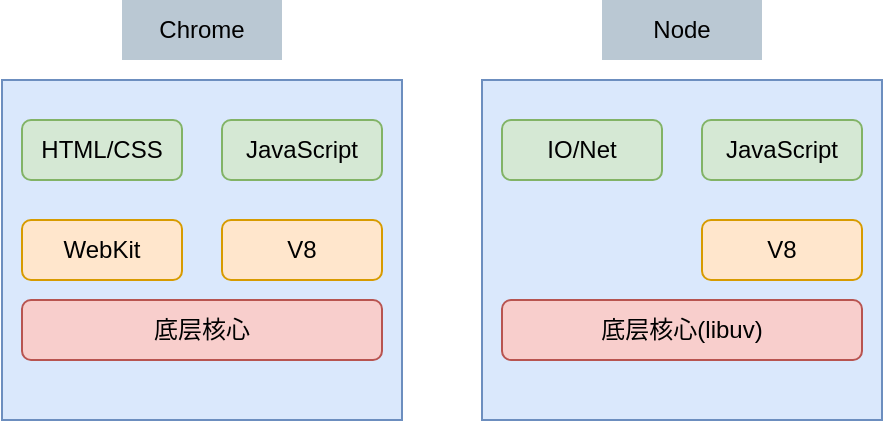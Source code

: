 <mxfile version="13.6.2" type="device"><diagram id="UsxNtCmW-e_6nh9tMRak" name="Page-1"><mxGraphModel dx="1024" dy="592" grid="1" gridSize="10" guides="1" tooltips="1" connect="1" arrows="1" fold="1" page="1" pageScale="1" pageWidth="827" pageHeight="1169" math="0" shadow="0"><root><mxCell id="0"/><mxCell id="1" parent="0"/><mxCell id="URNo1ZFW1AoBVKrYve6N-1" value="" style="rounded=0;whiteSpace=wrap;html=1;fillColor=#dae8fc;strokeColor=#6c8ebf;" parent="1" vertex="1"><mxGeometry x="120" y="80" width="200" height="170" as="geometry"/></mxCell><mxCell id="URNo1ZFW1AoBVKrYve6N-2" value="HTML/CSS" style="rounded=1;whiteSpace=wrap;html=1;fillColor=#d5e8d4;strokeColor=#82b366;" parent="1" vertex="1"><mxGeometry x="130" y="100" width="80" height="30" as="geometry"/></mxCell><mxCell id="URNo1ZFW1AoBVKrYve6N-3" value="JavaScript" style="rounded=1;whiteSpace=wrap;html=1;fillColor=#d5e8d4;strokeColor=#82b366;" parent="1" vertex="1"><mxGeometry x="230" y="100" width="80" height="30" as="geometry"/></mxCell><mxCell id="URNo1ZFW1AoBVKrYve6N-4" value="WebKit" style="rounded=1;whiteSpace=wrap;html=1;fillColor=#ffe6cc;strokeColor=#d79b00;" parent="1" vertex="1"><mxGeometry x="130" y="150" width="80" height="30" as="geometry"/></mxCell><mxCell id="URNo1ZFW1AoBVKrYve6N-5" value="V8" style="rounded=1;whiteSpace=wrap;html=1;fillColor=#ffe6cc;strokeColor=#d79b00;" parent="1" vertex="1"><mxGeometry x="230" y="150" width="80" height="30" as="geometry"/></mxCell><mxCell id="URNo1ZFW1AoBVKrYve6N-6" value="底层核心" style="rounded=1;whiteSpace=wrap;html=1;fillColor=#f8cecc;strokeColor=#b85450;" parent="1" vertex="1"><mxGeometry x="130" y="190" width="180" height="30" as="geometry"/></mxCell><mxCell id="URNo1ZFW1AoBVKrYve6N-7" value="" style="rounded=0;whiteSpace=wrap;html=1;fillColor=#dae8fc;strokeColor=#6c8ebf;" parent="1" vertex="1"><mxGeometry x="360" y="80" width="200" height="170" as="geometry"/></mxCell><mxCell id="URNo1ZFW1AoBVKrYve6N-8" value="IO/Net" style="rounded=1;whiteSpace=wrap;html=1;fillColor=#d5e8d4;strokeColor=#82b366;" parent="1" vertex="1"><mxGeometry x="370" y="100" width="80" height="30" as="geometry"/></mxCell><mxCell id="URNo1ZFW1AoBVKrYve6N-9" value="JavaScript" style="rounded=1;whiteSpace=wrap;html=1;fillColor=#d5e8d4;strokeColor=#82b366;" parent="1" vertex="1"><mxGeometry x="470" y="100" width="80" height="30" as="geometry"/></mxCell><mxCell id="URNo1ZFW1AoBVKrYve6N-11" value="V8" style="rounded=1;whiteSpace=wrap;html=1;fillColor=#ffe6cc;strokeColor=#d79b00;" parent="1" vertex="1"><mxGeometry x="470" y="150" width="80" height="30" as="geometry"/></mxCell><mxCell id="URNo1ZFW1AoBVKrYve6N-12" value="底层核心(libuv)" style="rounded=1;whiteSpace=wrap;html=1;fillColor=#f8cecc;strokeColor=#b85450;" parent="1" vertex="1"><mxGeometry x="370" y="190" width="180" height="30" as="geometry"/></mxCell><mxCell id="URNo1ZFW1AoBVKrYve6N-13" value="Chrome" style="text;html=1;fillColor=#bac8d3;align=center;verticalAlign=middle;whiteSpace=wrap;rounded=0;" parent="1" vertex="1"><mxGeometry x="180" y="40" width="80" height="30" as="geometry"/></mxCell><mxCell id="URNo1ZFW1AoBVKrYve6N-14" value="Node" style="text;html=1;fillColor=#bac8d3;align=center;verticalAlign=middle;whiteSpace=wrap;rounded=0;" parent="1" vertex="1"><mxGeometry x="420" y="40" width="80" height="30" as="geometry"/></mxCell></root></mxGraphModel></diagram></mxfile>